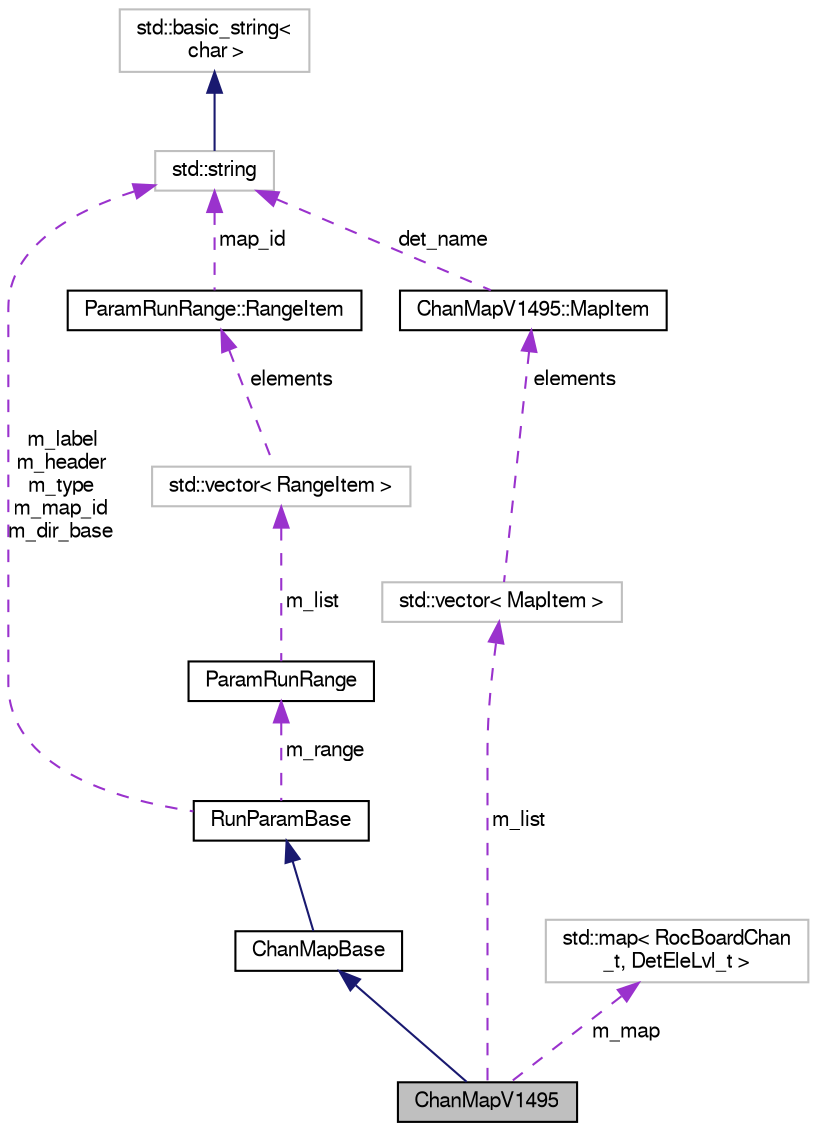 digraph "ChanMapV1495"
{
  bgcolor="transparent";
  edge [fontname="FreeSans",fontsize="10",labelfontname="FreeSans",labelfontsize="10"];
  node [fontname="FreeSans",fontsize="10",shape=record];
  Node1 [label="ChanMapV1495",height=0.2,width=0.4,color="black", fillcolor="grey75", style="filled" fontcolor="black"];
  Node2 -> Node1 [dir="back",color="midnightblue",fontsize="10",style="solid",fontname="FreeSans"];
  Node2 [label="ChanMapBase",height=0.2,width=0.4,color="black",URL="$df/d77/classChanMapBase.html"];
  Node3 -> Node2 [dir="back",color="midnightblue",fontsize="10",style="solid",fontname="FreeSans"];
  Node3 [label="RunParamBase",height=0.2,width=0.4,color="black",URL="$db/d8a/classRunParamBase.html"];
  Node4 -> Node3 [dir="back",color="darkorchid3",fontsize="10",style="dashed",label=" m_label\nm_header\nm_type\nm_map_id\nm_dir_base" ,fontname="FreeSans"];
  Node4 [label="std::string",height=0.2,width=0.4,color="grey75",tooltip="STL class. "];
  Node5 -> Node4 [dir="back",color="midnightblue",fontsize="10",style="solid",fontname="FreeSans"];
  Node5 [label="std::basic_string\<\l char \>",height=0.2,width=0.4,color="grey75",tooltip="STL class. "];
  Node6 -> Node3 [dir="back",color="darkorchid3",fontsize="10",style="dashed",label=" m_range" ,fontname="FreeSans"];
  Node6 [label="ParamRunRange",height=0.2,width=0.4,color="black",URL="$d0/d0d/classParamRunRange.html"];
  Node7 -> Node6 [dir="back",color="darkorchid3",fontsize="10",style="dashed",label=" m_list" ,fontname="FreeSans"];
  Node7 [label="std::vector\< RangeItem \>",height=0.2,width=0.4,color="grey75"];
  Node8 -> Node7 [dir="back",color="darkorchid3",fontsize="10",style="dashed",label=" elements" ,fontname="FreeSans"];
  Node8 [label="ParamRunRange::RangeItem",height=0.2,width=0.4,color="black",URL="$dd/d8c/structParamRunRange_1_1RangeItem.html"];
  Node4 -> Node8 [dir="back",color="darkorchid3",fontsize="10",style="dashed",label=" map_id" ,fontname="FreeSans"];
  Node9 -> Node1 [dir="back",color="darkorchid3",fontsize="10",style="dashed",label=" m_map" ,fontname="FreeSans"];
  Node9 [label="std::map\< RocBoardChan\l_t, DetEleLvl_t \>",height=0.2,width=0.4,color="grey75"];
  Node10 -> Node1 [dir="back",color="darkorchid3",fontsize="10",style="dashed",label=" m_list" ,fontname="FreeSans"];
  Node10 [label="std::vector\< MapItem \>",height=0.2,width=0.4,color="grey75"];
  Node11 -> Node10 [dir="back",color="darkorchid3",fontsize="10",style="dashed",label=" elements" ,fontname="FreeSans"];
  Node11 [label="ChanMapV1495::MapItem",height=0.2,width=0.4,color="black",URL="$d4/d07/structChanMapV1495_1_1MapItem.html"];
  Node4 -> Node11 [dir="back",color="darkorchid3",fontsize="10",style="dashed",label=" det_name" ,fontname="FreeSans"];
}
